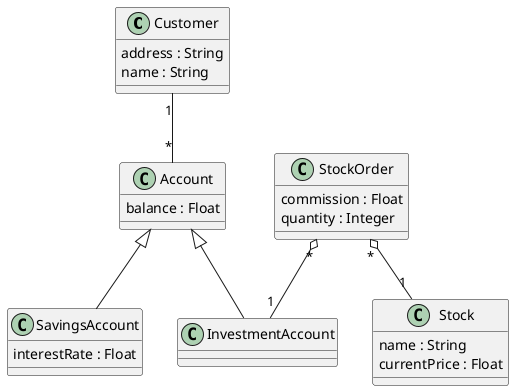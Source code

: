 @startuml
class Customer {
  address : String
  name : String
}



class Account {
   balance : Float
}



class InvestmentAccount {

}
class SavingsAccount {
    interestRate : Float
}



class Stock{
    name : String
    currentPrice : Float
}



class StockOrder{
    commission : Float
    quantity : Integer


}

Customer "1" -- "*" Account
Account <|-- InvestmentAccount
Account <|-- SavingsAccount
StockOrder "*" o-- "1" InvestmentAccount
StockOrder "*" o-- "1" Stock






@enduml
